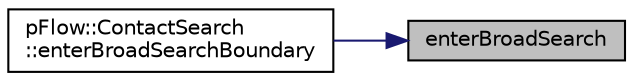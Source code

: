 digraph "enterBroadSearch"
{
 // LATEX_PDF_SIZE
  edge [fontname="Helvetica",fontsize="10",labelfontname="Helvetica",labelfontsize="10"];
  node [fontname="Helvetica",fontsize="10",shape=record];
  rankdir="RL";
  Node1 [label="enterBroadSearch",height=0.2,width=0.4,color="black", fillcolor="grey75", style="filled", fontcolor="black",tooltip=" "];
  Node1 -> Node2 [dir="back",color="midnightblue",fontsize="10",style="solid",fontname="Helvetica"];
  Node2 [label="pFlow::ContactSearch\l::enterBroadSearchBoundary",height=0.2,width=0.4,color="black", fillcolor="white", style="filled",URL="$classpFlow_1_1ContactSearch.html#a9c6d7334df6e89c55d07dbcfdbb3a7c1",tooltip=" "];
}
